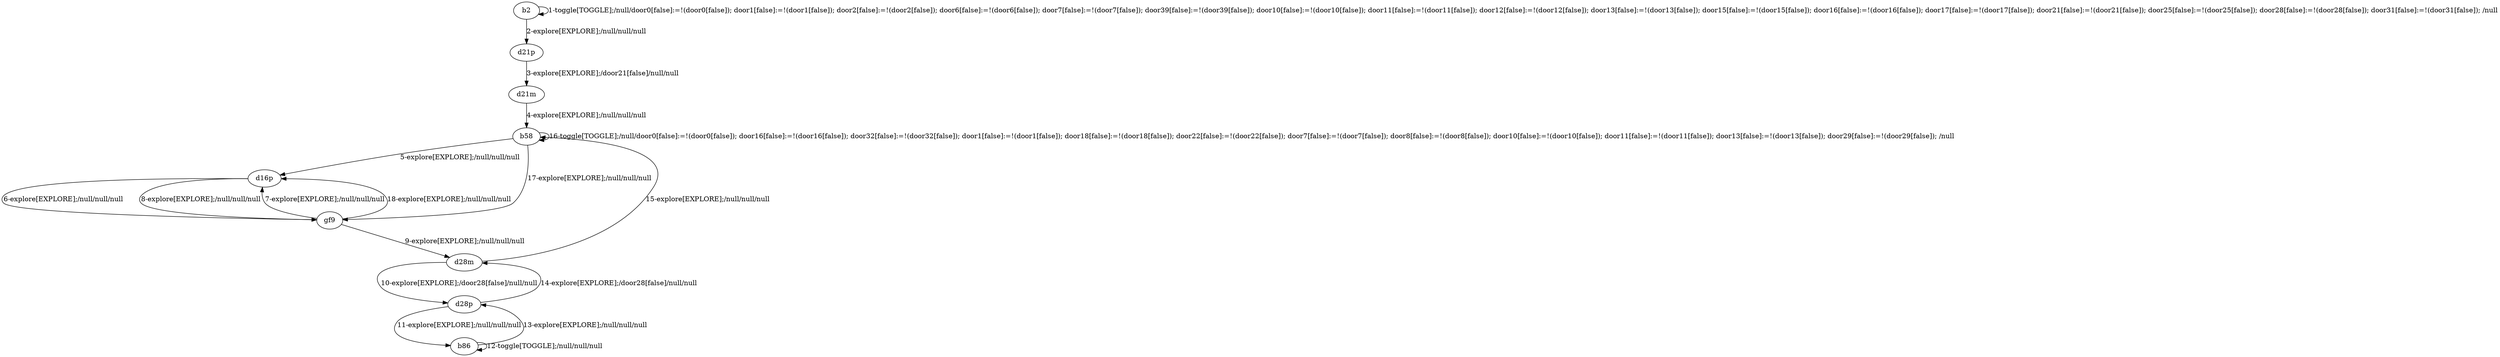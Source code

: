 # Total number of goals covered by this test: 3
# b86 --> d28p
# b86 --> b86
# d28p --> d28m

digraph g {
"b2" -> "b2" [label = "1-toggle[TOGGLE];/null/door0[false]:=!(door0[false]); door1[false]:=!(door1[false]); door2[false]:=!(door2[false]); door6[false]:=!(door6[false]); door7[false]:=!(door7[false]); door39[false]:=!(door39[false]); door10[false]:=!(door10[false]); door11[false]:=!(door11[false]); door12[false]:=!(door12[false]); door13[false]:=!(door13[false]); door15[false]:=!(door15[false]); door16[false]:=!(door16[false]); door17[false]:=!(door17[false]); door21[false]:=!(door21[false]); door25[false]:=!(door25[false]); door28[false]:=!(door28[false]); door31[false]:=!(door31[false]); /null"];
"b2" -> "d21p" [label = "2-explore[EXPLORE];/null/null/null"];
"d21p" -> "d21m" [label = "3-explore[EXPLORE];/door21[false]/null/null"];
"d21m" -> "b58" [label = "4-explore[EXPLORE];/null/null/null"];
"b58" -> "d16p" [label = "5-explore[EXPLORE];/null/null/null"];
"d16p" -> "gf9" [label = "6-explore[EXPLORE];/null/null/null"];
"gf9" -> "d16p" [label = "7-explore[EXPLORE];/null/null/null"];
"d16p" -> "gf9" [label = "8-explore[EXPLORE];/null/null/null"];
"gf9" -> "d28m" [label = "9-explore[EXPLORE];/null/null/null"];
"d28m" -> "d28p" [label = "10-explore[EXPLORE];/door28[false]/null/null"];
"d28p" -> "b86" [label = "11-explore[EXPLORE];/null/null/null"];
"b86" -> "b86" [label = "12-toggle[TOGGLE];/null/null/null"];
"b86" -> "d28p" [label = "13-explore[EXPLORE];/null/null/null"];
"d28p" -> "d28m" [label = "14-explore[EXPLORE];/door28[false]/null/null"];
"d28m" -> "b58" [label = "15-explore[EXPLORE];/null/null/null"];
"b58" -> "b58" [label = "16-toggle[TOGGLE];/null/door0[false]:=!(door0[false]); door16[false]:=!(door16[false]); door32[false]:=!(door32[false]); door1[false]:=!(door1[false]); door18[false]:=!(door18[false]); door22[false]:=!(door22[false]); door7[false]:=!(door7[false]); door8[false]:=!(door8[false]); door10[false]:=!(door10[false]); door11[false]:=!(door11[false]); door13[false]:=!(door13[false]); door29[false]:=!(door29[false]); /null"];
"b58" -> "gf9" [label = "17-explore[EXPLORE];/null/null/null"];
"gf9" -> "d16p" [label = "18-explore[EXPLORE];/null/null/null"];
}